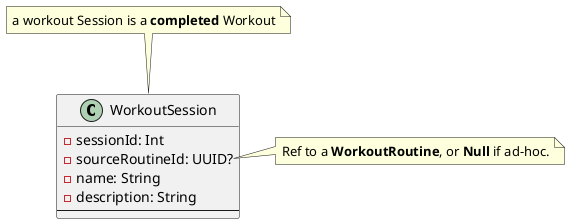 @startuml
    'WorkoutSession
    '--> A completed or in-progress Workout.
    
    class WorkoutSession {
            -sessionId: Int
            -sourceRoutineId: UUID?
            -name: String
            -description: String
            ---
        }

    note top of WorkoutSession
        a workout Session is a <b>completed</b> Workout
    end note

    note right of WorkoutSession::sourceRoutineId
        Ref to a <b>WorkoutRoutine</b>, or <b>Null</b> if ad-hoc.
    end note

@enduml